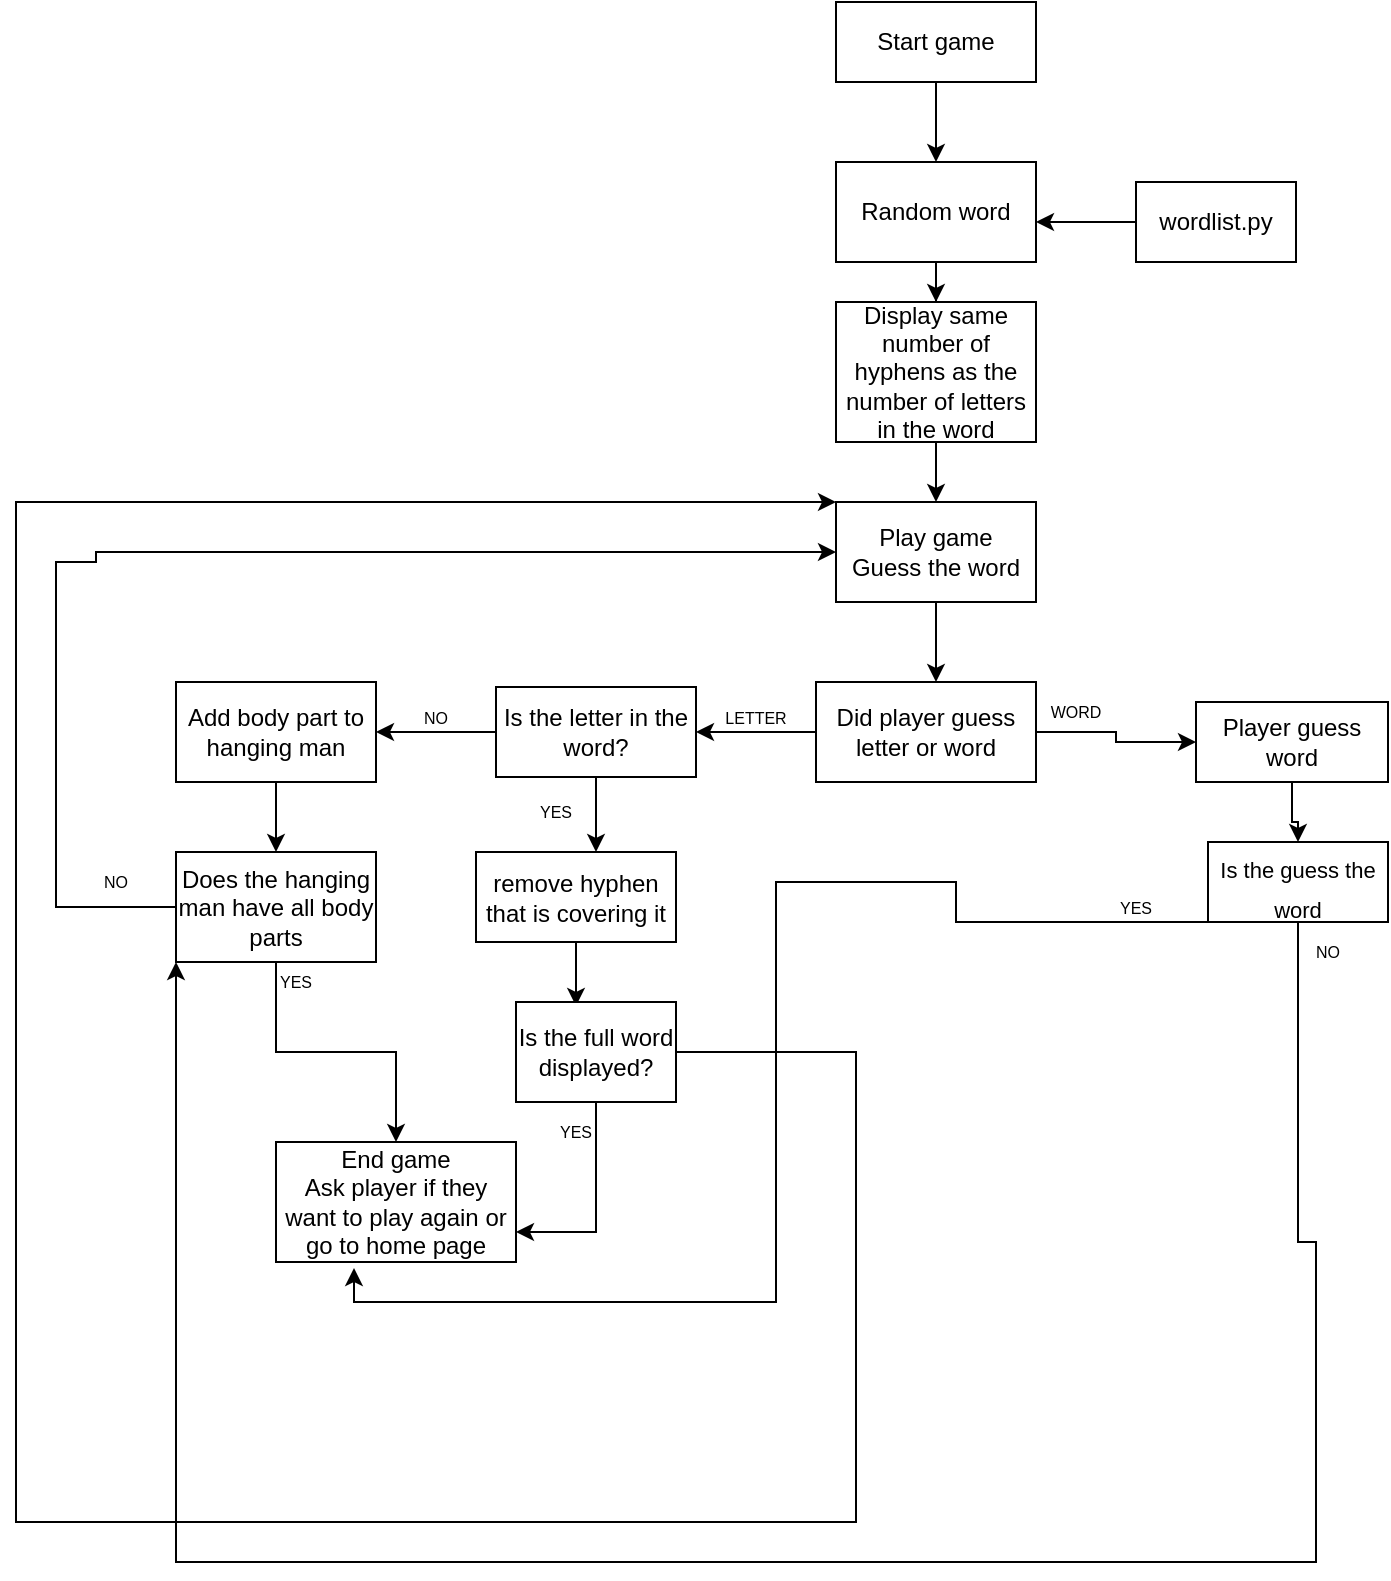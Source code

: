<mxfile version="20.4.2" type="github"><diagram id="HAJa5RQ8QVSw2SC7WwBo" name="Sida-1"><mxGraphModel dx="2249" dy="794" grid="1" gridSize="10" guides="1" tooltips="1" connect="1" arrows="1" fold="1" page="1" pageScale="1" pageWidth="827" pageHeight="1169" math="0" shadow="0"><root><mxCell id="0"/><mxCell id="1" parent="0"/><mxCell id="gKNQibasF89tb3H8HMf1-43" style="edgeStyle=orthogonalEdgeStyle;rounded=0;orthogonalLoop=1;jettySize=auto;html=1;entryX=0.5;entryY=0;entryDx=0;entryDy=0;fontSize=20;" edge="1" parent="1" source="gKNQibasF89tb3H8HMf1-1" target="gKNQibasF89tb3H8HMf1-4"><mxGeometry relative="1" as="geometry"/></mxCell><mxCell id="gKNQibasF89tb3H8HMf1-1" value="Start game" style="rounded=0;whiteSpace=wrap;html=1;" vertex="1" parent="1"><mxGeometry x="150" y="110" width="100" height="40" as="geometry"/></mxCell><mxCell id="gKNQibasF89tb3H8HMf1-45" style="edgeStyle=orthogonalEdgeStyle;rounded=0;orthogonalLoop=1;jettySize=auto;html=1;entryX=0.5;entryY=0;entryDx=0;entryDy=0;fontSize=20;" edge="1" parent="1" source="gKNQibasF89tb3H8HMf1-2" target="gKNQibasF89tb3H8HMf1-12"><mxGeometry relative="1" as="geometry"/></mxCell><mxCell id="gKNQibasF89tb3H8HMf1-2" value="Display same number of hyphens as the number of letters in the word" style="rounded=0;whiteSpace=wrap;html=1;" vertex="1" parent="1"><mxGeometry x="150" y="260" width="100" height="70" as="geometry"/></mxCell><mxCell id="gKNQibasF89tb3H8HMf1-47" style="edgeStyle=orthogonalEdgeStyle;rounded=0;orthogonalLoop=1;jettySize=auto;html=1;fontSize=20;" edge="1" parent="1" source="gKNQibasF89tb3H8HMf1-3"><mxGeometry relative="1" as="geometry"><mxPoint x="250" y="220" as="targetPoint"/></mxGeometry></mxCell><mxCell id="gKNQibasF89tb3H8HMf1-3" value="wordlist.py" style="rounded=0;whiteSpace=wrap;html=1;" vertex="1" parent="1"><mxGeometry x="300" y="200" width="80" height="40" as="geometry"/></mxCell><mxCell id="gKNQibasF89tb3H8HMf1-44" style="edgeStyle=orthogonalEdgeStyle;rounded=0;orthogonalLoop=1;jettySize=auto;html=1;entryX=0.5;entryY=0;entryDx=0;entryDy=0;fontSize=20;" edge="1" parent="1" source="gKNQibasF89tb3H8HMf1-4" target="gKNQibasF89tb3H8HMf1-2"><mxGeometry relative="1" as="geometry"/></mxCell><mxCell id="gKNQibasF89tb3H8HMf1-4" value="Random word" style="rounded=0;whiteSpace=wrap;html=1;" vertex="1" parent="1"><mxGeometry x="150" y="190" width="100" height="50" as="geometry"/></mxCell><mxCell id="gKNQibasF89tb3H8HMf1-65" style="edgeStyle=orthogonalEdgeStyle;rounded=0;orthogonalLoop=1;jettySize=auto;html=1;entryX=0.5;entryY=0;entryDx=0;entryDy=0;fontSize=11;" edge="1" parent="1" source="gKNQibasF89tb3H8HMf1-5" target="gKNQibasF89tb3H8HMf1-64"><mxGeometry relative="1" as="geometry"/></mxCell><mxCell id="gKNQibasF89tb3H8HMf1-5" value="Player guess word" style="rounded=0;whiteSpace=wrap;html=1;" vertex="1" parent="1"><mxGeometry x="330" y="460" width="96" height="40" as="geometry"/></mxCell><mxCell id="gKNQibasF89tb3H8HMf1-51" style="edgeStyle=orthogonalEdgeStyle;rounded=0;orthogonalLoop=1;jettySize=auto;html=1;exitX=0;exitY=0.5;exitDx=0;exitDy=0;fontSize=20;" edge="1" parent="1" source="gKNQibasF89tb3H8HMf1-6" target="gKNQibasF89tb3H8HMf1-14"><mxGeometry relative="1" as="geometry"/></mxCell><mxCell id="gKNQibasF89tb3H8HMf1-55" style="edgeStyle=orthogonalEdgeStyle;rounded=0;orthogonalLoop=1;jettySize=auto;html=1;entryX=0.6;entryY=0;entryDx=0;entryDy=0;entryPerimeter=0;fontSize=20;" edge="1" parent="1" source="gKNQibasF89tb3H8HMf1-6" target="gKNQibasF89tb3H8HMf1-8"><mxGeometry relative="1" as="geometry"/></mxCell><mxCell id="gKNQibasF89tb3H8HMf1-6" value="Is the letter in the word?" style="rounded=0;whiteSpace=wrap;html=1;" vertex="1" parent="1"><mxGeometry x="-20" y="452.5" width="100" height="45" as="geometry"/></mxCell><mxCell id="gKNQibasF89tb3H8HMf1-56" style="edgeStyle=orthogonalEdgeStyle;rounded=0;orthogonalLoop=1;jettySize=auto;html=1;entryX=0.375;entryY=0.04;entryDx=0;entryDy=0;entryPerimeter=0;fontSize=20;" edge="1" parent="1" source="gKNQibasF89tb3H8HMf1-8" target="gKNQibasF89tb3H8HMf1-9"><mxGeometry relative="1" as="geometry"/></mxCell><mxCell id="gKNQibasF89tb3H8HMf1-8" value="remove hyphen that is covering it" style="rounded=0;whiteSpace=wrap;html=1;" vertex="1" parent="1"><mxGeometry x="-30" y="535" width="100" height="45" as="geometry"/></mxCell><mxCell id="gKNQibasF89tb3H8HMf1-83" style="edgeStyle=orthogonalEdgeStyle;rounded=0;orthogonalLoop=1;jettySize=auto;html=1;fontSize=8;entryX=0;entryY=0;entryDx=0;entryDy=0;" edge="1" parent="1" source="gKNQibasF89tb3H8HMf1-9" target="gKNQibasF89tb3H8HMf1-12"><mxGeometry relative="1" as="geometry"><mxPoint x="100" y="360" as="targetPoint"/><Array as="points"><mxPoint x="160" y="635"/><mxPoint x="160" y="870"/><mxPoint x="-260" y="870"/><mxPoint x="-260" y="360"/></Array></mxGeometry></mxCell><mxCell id="gKNQibasF89tb3H8HMf1-85" style="edgeStyle=orthogonalEdgeStyle;rounded=0;orthogonalLoop=1;jettySize=auto;html=1;entryX=1;entryY=0.75;entryDx=0;entryDy=0;fontSize=8;" edge="1" parent="1" source="gKNQibasF89tb3H8HMf1-9" target="gKNQibasF89tb3H8HMf1-13"><mxGeometry relative="1" as="geometry"/></mxCell><mxCell id="gKNQibasF89tb3H8HMf1-9" value="Is the full word displayed?" style="rounded=0;whiteSpace=wrap;html=1;" vertex="1" parent="1"><mxGeometry x="-10" y="610" width="80" height="50" as="geometry"/></mxCell><mxCell id="gKNQibasF89tb3H8HMf1-50" style="edgeStyle=orthogonalEdgeStyle;rounded=0;orthogonalLoop=1;jettySize=auto;html=1;exitX=0;exitY=0.5;exitDx=0;exitDy=0;fontSize=20;" edge="1" parent="1" source="gKNQibasF89tb3H8HMf1-11"><mxGeometry relative="1" as="geometry"><mxPoint x="80" y="475" as="targetPoint"/></mxGeometry></mxCell><mxCell id="gKNQibasF89tb3H8HMf1-59" style="edgeStyle=orthogonalEdgeStyle;rounded=0;orthogonalLoop=1;jettySize=auto;html=1;entryX=0;entryY=0.5;entryDx=0;entryDy=0;fontSize=20;" edge="1" parent="1" source="gKNQibasF89tb3H8HMf1-11" target="gKNQibasF89tb3H8HMf1-5"><mxGeometry relative="1" as="geometry"/></mxCell><mxCell id="gKNQibasF89tb3H8HMf1-11" value="Did player guess letter or word" style="rounded=0;whiteSpace=wrap;html=1;" vertex="1" parent="1"><mxGeometry x="140" y="450" width="110" height="50" as="geometry"/></mxCell><mxCell id="gKNQibasF89tb3H8HMf1-49" value="" style="edgeStyle=orthogonalEdgeStyle;rounded=0;orthogonalLoop=1;jettySize=auto;html=1;fontSize=20;" edge="1" parent="1" source="gKNQibasF89tb3H8HMf1-12"><mxGeometry relative="1" as="geometry"><mxPoint x="200" y="450" as="targetPoint"/></mxGeometry></mxCell><mxCell id="gKNQibasF89tb3H8HMf1-12" value="Play game&lt;br&gt;Guess the word&lt;br&gt;" style="rounded=0;whiteSpace=wrap;html=1;" vertex="1" parent="1"><mxGeometry x="150" y="360" width="100" height="50" as="geometry"/></mxCell><mxCell id="gKNQibasF89tb3H8HMf1-13" value="End game&lt;br&gt;Ask player if they want to play again or go to home page" style="rounded=0;whiteSpace=wrap;html=1;" vertex="1" parent="1"><mxGeometry x="-130" y="680" width="120" height="60" as="geometry"/></mxCell><mxCell id="gKNQibasF89tb3H8HMf1-52" style="edgeStyle=orthogonalEdgeStyle;rounded=0;orthogonalLoop=1;jettySize=auto;html=1;entryX=0.5;entryY=0;entryDx=0;entryDy=0;fontSize=20;" edge="1" parent="1" source="gKNQibasF89tb3H8HMf1-14" target="gKNQibasF89tb3H8HMf1-15"><mxGeometry relative="1" as="geometry"/></mxCell><mxCell id="gKNQibasF89tb3H8HMf1-14" value="Add body part to hanging man&lt;span style=&quot;color: rgba(0, 0, 0, 0); font-family: monospace; font-size: 0px; text-align: start;&quot;&gt;%3CmxGraphModel%3E%3Croot%3E%3CmxCell%20id%3D%220%22%2F%3E%3CmxCell%20id%3D%221%22%20parent%3D%220%22%2F%3E%3CmxCell%20id%3D%222%22%20value%3D%22%22%20style%3D%22rounded%3D0%3BwhiteSpace%3Dwrap%3Bhtml%3D1%3B%22%20vertex%3D%221%22%20parent%3D%221%22%3E%3CmxGeometry%20x%3D%22350%22%20y%3D%22380%22%20width%3D%22120%22%20height%3D%2260%22%20as%3D%22geometry%22%2F%3E%3C%2FmxCell%3E%3C%2Froot%3E%3C%2FmxGraphModel%3E&lt;/span&gt;" style="rounded=0;whiteSpace=wrap;html=1;" vertex="1" parent="1"><mxGeometry x="-180" y="450" width="100" height="50" as="geometry"/></mxCell><mxCell id="gKNQibasF89tb3H8HMf1-53" style="edgeStyle=orthogonalEdgeStyle;rounded=0;orthogonalLoop=1;jettySize=auto;html=1;exitX=0.5;exitY=1;exitDx=0;exitDy=0;fontSize=20;" edge="1" parent="1" source="gKNQibasF89tb3H8HMf1-15" target="gKNQibasF89tb3H8HMf1-13"><mxGeometry relative="1" as="geometry"/></mxCell><mxCell id="gKNQibasF89tb3H8HMf1-58" style="edgeStyle=orthogonalEdgeStyle;rounded=0;orthogonalLoop=1;jettySize=auto;html=1;fontSize=20;entryX=0;entryY=0.5;entryDx=0;entryDy=0;" edge="1" parent="1" source="gKNQibasF89tb3H8HMf1-15" target="gKNQibasF89tb3H8HMf1-12"><mxGeometry relative="1" as="geometry"><mxPoint x="-220" y="230" as="targetPoint"/><Array as="points"><mxPoint x="-240" y="563"/><mxPoint x="-240" y="390"/><mxPoint x="-220" y="390"/><mxPoint x="-220" y="385"/></Array></mxGeometry></mxCell><mxCell id="gKNQibasF89tb3H8HMf1-15" value="Does the hanging man have all body parts&lt;br&gt;" style="rounded=0;whiteSpace=wrap;html=1;" vertex="1" parent="1"><mxGeometry x="-180" y="535" width="100" height="55" as="geometry"/></mxCell><mxCell id="gKNQibasF89tb3H8HMf1-67" style="edgeStyle=orthogonalEdgeStyle;rounded=0;orthogonalLoop=1;jettySize=auto;html=1;fontSize=11;" edge="1" parent="1" source="gKNQibasF89tb3H8HMf1-64" target="gKNQibasF89tb3H8HMf1-15"><mxGeometry relative="1" as="geometry"><mxPoint x="-240" y="580" as="targetPoint"/><Array as="points"><mxPoint x="381" y="730"/><mxPoint x="390" y="730"/><mxPoint x="390" y="890"/><mxPoint x="-180" y="890"/></Array></mxGeometry></mxCell><mxCell id="gKNQibasF89tb3H8HMf1-68" style="edgeStyle=orthogonalEdgeStyle;rounded=0;orthogonalLoop=1;jettySize=auto;html=1;fontSize=11;entryX=0.325;entryY=1.05;entryDx=0;entryDy=0;entryPerimeter=0;" edge="1" parent="1" source="gKNQibasF89tb3H8HMf1-64" target="gKNQibasF89tb3H8HMf1-13"><mxGeometry relative="1" as="geometry"><mxPoint x="-110" y="760" as="targetPoint"/><Array as="points"><mxPoint x="210" y="570"/><mxPoint x="210" y="550"/><mxPoint x="120" y="550"/><mxPoint x="120" y="760"/><mxPoint x="-91" y="760"/></Array></mxGeometry></mxCell><mxCell id="gKNQibasF89tb3H8HMf1-64" value="&lt;p style=&quot;line-height: 1;&quot;&gt;&lt;span style=&quot;background-color: initial;&quot;&gt;&lt;font style=&quot;font-size: 11px;&quot;&gt;Is the guess the word&lt;/font&gt;&lt;/span&gt;&lt;br&gt;&lt;/p&gt;" style="rounded=0;whiteSpace=wrap;html=1;fontSize=20;" vertex="1" parent="1"><mxGeometry x="336" y="530" width="90" height="40" as="geometry"/></mxCell><mxCell id="gKNQibasF89tb3H8HMf1-71" value="LETTER&lt;br style=&quot;font-size: 8px;&quot;&gt;" style="text;html=1;strokeColor=none;fillColor=none;align=center;verticalAlign=middle;whiteSpace=wrap;rounded=0;fontSize=8;" vertex="1" parent="1"><mxGeometry x="80" y="452.5" width="60" height="30" as="geometry"/></mxCell><mxCell id="gKNQibasF89tb3H8HMf1-74" value="WORD" style="text;html=1;strokeColor=none;fillColor=none;align=center;verticalAlign=middle;whiteSpace=wrap;rounded=0;fontSize=8;" vertex="1" parent="1"><mxGeometry x="240" y="450" width="60" height="30" as="geometry"/></mxCell><mxCell id="gKNQibasF89tb3H8HMf1-75" value="YES" style="text;html=1;strokeColor=none;fillColor=none;align=center;verticalAlign=middle;whiteSpace=wrap;rounded=0;fontSize=8;" vertex="1" parent="1"><mxGeometry x="270" y="547.5" width="60" height="30" as="geometry"/></mxCell><mxCell id="gKNQibasF89tb3H8HMf1-76" value="NO" style="text;html=1;strokeColor=none;fillColor=none;align=center;verticalAlign=middle;whiteSpace=wrap;rounded=0;fontSize=8;" vertex="1" parent="1"><mxGeometry x="366" y="570" width="60" height="30" as="geometry"/></mxCell><mxCell id="gKNQibasF89tb3H8HMf1-77" value="NO" style="text;html=1;strokeColor=none;fillColor=none;align=center;verticalAlign=middle;whiteSpace=wrap;rounded=0;fontSize=8;" vertex="1" parent="1"><mxGeometry x="-80" y="452.5" width="60" height="30" as="geometry"/></mxCell><mxCell id="gKNQibasF89tb3H8HMf1-78" value="YES" style="text;html=1;strokeColor=none;fillColor=none;align=center;verticalAlign=middle;whiteSpace=wrap;rounded=0;fontSize=8;" vertex="1" parent="1"><mxGeometry x="-20" y="500" width="60" height="30" as="geometry"/></mxCell><mxCell id="gKNQibasF89tb3H8HMf1-79" value="NO" style="text;html=1;strokeColor=none;fillColor=none;align=center;verticalAlign=middle;whiteSpace=wrap;rounded=0;fontSize=8;" vertex="1" parent="1"><mxGeometry x="-240" y="535" width="60" height="30" as="geometry"/></mxCell><mxCell id="gKNQibasF89tb3H8HMf1-80" value="YES" style="text;html=1;strokeColor=none;fillColor=none;align=center;verticalAlign=middle;whiteSpace=wrap;rounded=0;fontSize=8;" vertex="1" parent="1"><mxGeometry x="-150" y="585" width="60" height="30" as="geometry"/></mxCell><mxCell id="gKNQibasF89tb3H8HMf1-81" value="YES" style="text;html=1;strokeColor=none;fillColor=none;align=center;verticalAlign=middle;whiteSpace=wrap;rounded=0;fontSize=8;" vertex="1" parent="1"><mxGeometry x="-10" y="660" width="60" height="30" as="geometry"/></mxCell></root></mxGraphModel></diagram></mxfile>